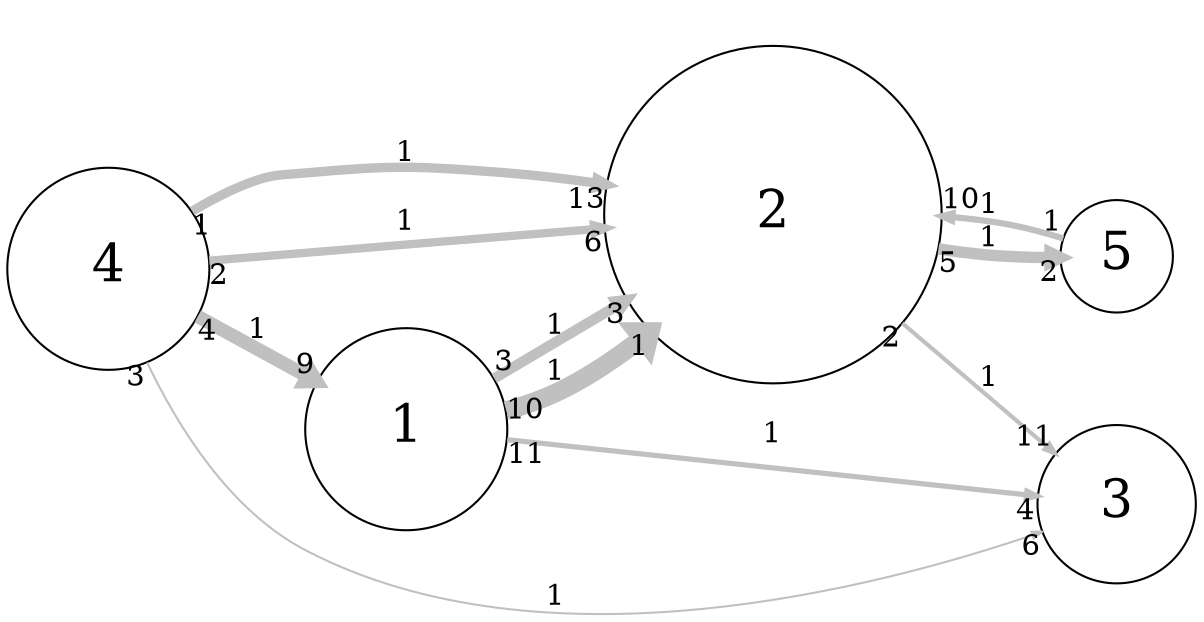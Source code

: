 digraph "" {
	graph [bb="0,0,560.25,286.99",
		overlap=false,
		rankdir=LR,
		ratio=0.5,
		scale=1,
		splines=spline
	];
	node [fontsize=25,
		label="\N",
		shape=circle
	];
	edge [arrowsize=0.5,
		splines=true
	];
	0	[height=1.35,
		label=1,
		pos="188.25,88.684",
		width=1.35];
	1	[height=2.25,
		label=2,
		pos="361.25,189.68",
		width=2.25];
	0 -> 1	[key=0,
		capacity=1,
		color=grey,
		from_pd=2,
		head_lp="287.51,156.97",
		headlabel=3,
		label=1,
		lp="258.25,137.93",
		penwidth=5.0,
		pos="e,290.89,148.72 230.64,113.13 245.91,122.15 263.75,132.69 281.23,143.01",
		pt=11,
		tail_lp="234.02,121.38",
		taillabel=3,
		to_pd=2];
	0 -> 1	[key=1,
		capacity=1,
		color=grey,
		from_pd=9,
		head_lp="297.8,143.31",
		headlabel=1,
		label=1,
		lp="258.25,117.93",
		penwidth=9.0,
		pos="e,301.18,135.06 235.89,98.855 244.69,101.61 253.63,105.02 261.63,109.18 271.74,114.45 281.78,120.86 291.36,127.75",
		pt=3,
		tail_lp="242.64,102.98",
		taillabel=10,
		to_pd=0];
	2	[height=1.05,
		label=3,
		pos="522.25,51.684",
		width=1.05];
	0 -> 2	[key=0,
		capacity=1,
		color=grey,
		from_pd=10,
		head_lp="481.15,47.527",
		headlabel=4,
		label=1,
		lp="361.25,86.934",
		penwidth=2.5,
		pos="e,484.53,55.777 236.82,83.383 300.69,76.265 413.38,63.706 476.03,56.724",
		pt=16,
		tail_lp="243.57,75.133",
		taillabel=11,
		to_pd=3];
	1 -> 2	[key=0,
		capacity=1,
		color=grey,
		from_pd=1,
		head_lp="486.48,84.256",
		headlabel=11,
		label=1,
		lp="463.25,112.93",
		penwidth=2.0,
		pos="e,493.23,76.006 422.81,137.12 444.77,118.07 468.76,97.24 487.57,80.919",
		pt=17,
		tail_lp="419.44,145.37",
		taillabel=2,
		to_pd=10];
	4	[height=0.75,
		label=5,
		pos="522.25,169.68",
		width=0.75];
	1 -> 4	[key=0,
		capacity=1,
		color=grey,
		from_pd=4,
		head_lp="491.53,161.72",
		headlabel=2,
		label=1,
		lp="463.25,179.93",
		penwidth=5.5,
		pos="e,494.91,169.97 441.24,174.58 447.53,173.67 453.8,172.85 459.88,172.18 467.57,171.34 475.83,170.78 483.72,170.4",
		pt=10,
		tail_lp="444.61,166.33",
		taillabel=5,
		to_pd=1];
	4 -> 1	[key=0,
		capacity=1,
		color=grey,
		from_pd=0,
		head_lp="449.3,183.3",
		headlabel=10,
		label=1,
		lp="463.25,196.93",
		penwidth=3.0,
		pos="e,442.55,191.55 496.96,180.03 487.65,183.49 476.81,186.91 466.63,188.68 461.77,189.53 456.77,190.2 451.71,190.74",
		pt=15,
		tail_lp="493.58,188.28",
		taillabel=1,
		to_pd=9];
	3	[height=1.35,
		label=4,
		pos="48.25,163.68",
		width=1.35];
	3 -> 0	[key=0,
		capacity=1,
		color=grey,
		from_pd=3,
		head_lp="148.73,107.33",
		headlabel=9,
		label=1,
		lp="118.25,133.93",
		penwidth=6.5,
		pos="e,145.35,111.45 91.404,140.77 105.32,133.21 120.95,124.72 135.49,116.81",
		pt=8,
		tail_lp="94.779,149.02",
		taillabel=4,
		to_pd=8];
	3 -> 1	[key=0,
		capacity=1,
		color=grey,
		from_pd=0,
		head_lp="274.69,214.31",
		headlabel=13,
		label=1,
		lp="188.25,221.93",
		penwidth=4.5,
		pos="e,281.44,206.06 88.63,191.56 103.8,200.24 121.78,208.21 139.65,210.68 182.59,216.63 230.46,213.28 270.61,207.66",
		pt=12,
		tail_lp="85.255,183.31",
		taillabel=1,
		to_pd=12];
	3 -> 1	[key=1,
		capacity=1,
		color=grey,
		from_pd=1,
		head_lp="276.83,174.74",
		headlabel=6,
		label=1,
		lp="188.25,186.93",
		penwidth=4.0,
		pos="e,280.21,182.99 97.162,167.69 142.94,171.52 213.12,177.38 269.49,182.1",
		pt=13,
		tail_lp="100.54,175.94",
		taillabel=2,
		to_pd=5];
	3 -> 2	[key=0,
		capacity=1,
		color=grey,
		from_pd=2,
		head_lp="482.95,30.207",
		headlabel=6,
		label=1,
		lp="258.25,9.9342",
		penwidth=1.0,
		pos="e,486.32,38.457 66.526,118.43 80.969,87.58 104.86,49.104 139.65,30.684 251.01,-28.274 407.15,11.8 480.35,36.42",
		pt=19,
		tail_lp="63.151,110.18",
		taillabel=3,
		to_pd=5];
}
